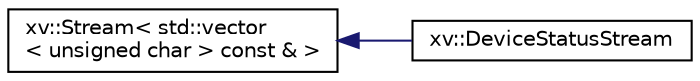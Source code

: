 digraph "Graphical Class Hierarchy"
{
 // LATEX_PDF_SIZE
  edge [fontname="Helvetica",fontsize="10",labelfontname="Helvetica",labelfontsize="10"];
  node [fontname="Helvetica",fontsize="10",shape=record];
  rankdir="LR";
  Node0 [label="xv::Stream\< std::vector\l\< unsigned char \> const & \>",height=0.2,width=0.4,color="black", fillcolor="white", style="filled",URL="$classxv_1_1Stream.html",tooltip=" "];
  Node0 -> Node1 [dir="back",color="midnightblue",fontsize="10",style="solid",fontname="Helvetica"];
  Node1 [label="xv::DeviceStatusStream",height=0.2,width=0.4,color="black", fillcolor="white", style="filled",URL="$classxv_1_1DeviceStatusStream.html",tooltip="A class to handle device status event stream."];
}
